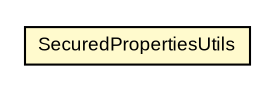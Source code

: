 #!/usr/local/bin/dot
#
# Class diagram 
# Generated by UMLGraph version R5_6-24-gf6e263 (http://www.umlgraph.org/)
#

digraph G {
	edge [fontname="arial",fontsize=10,labelfontname="arial",labelfontsize=10];
	node [fontname="arial",fontsize=10,shape=plaintext];
	nodesep=0.25;
	ranksep=0.5;
	// net.brabenetz.lib.securedproperties.utils.SecuredPropertiesUtils
	c102 [label=<<table title="net.brabenetz.lib.securedproperties.utils.SecuredPropertiesUtils" border="0" cellborder="1" cellspacing="0" cellpadding="2" port="p" bgcolor="lemonChiffon" href="./SecuredPropertiesUtils.html">
		<tr><td><table border="0" cellspacing="0" cellpadding="1">
<tr><td align="center" balign="center"> SecuredPropertiesUtils </td></tr>
		</table></td></tr>
		</table>>, URL="./SecuredPropertiesUtils.html", fontname="arial", fontcolor="black", fontsize=9.0];
}


